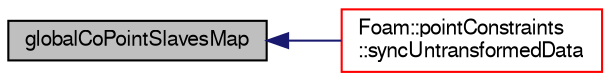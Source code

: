 digraph "globalCoPointSlavesMap"
{
  bgcolor="transparent";
  edge [fontname="FreeSans",fontsize="10",labelfontname="FreeSans",labelfontsize="10"];
  node [fontname="FreeSans",fontsize="10",shape=record];
  rankdir="LR";
  Node1 [label="globalCoPointSlavesMap",height=0.2,width=0.4,color="black", fillcolor="grey75", style="filled" fontcolor="black"];
  Node1 -> Node2 [dir="back",color="midnightblue",fontsize="10",style="solid",fontname="FreeSans"];
  Node2 [label="Foam::pointConstraints\l::syncUntransformedData",height=0.2,width=0.4,color="red",URL="$a01816.html#a60a2f4543c7dc5c768bd06768d7004c6",tooltip="Helper: sync data on collocated points only. "];
}
